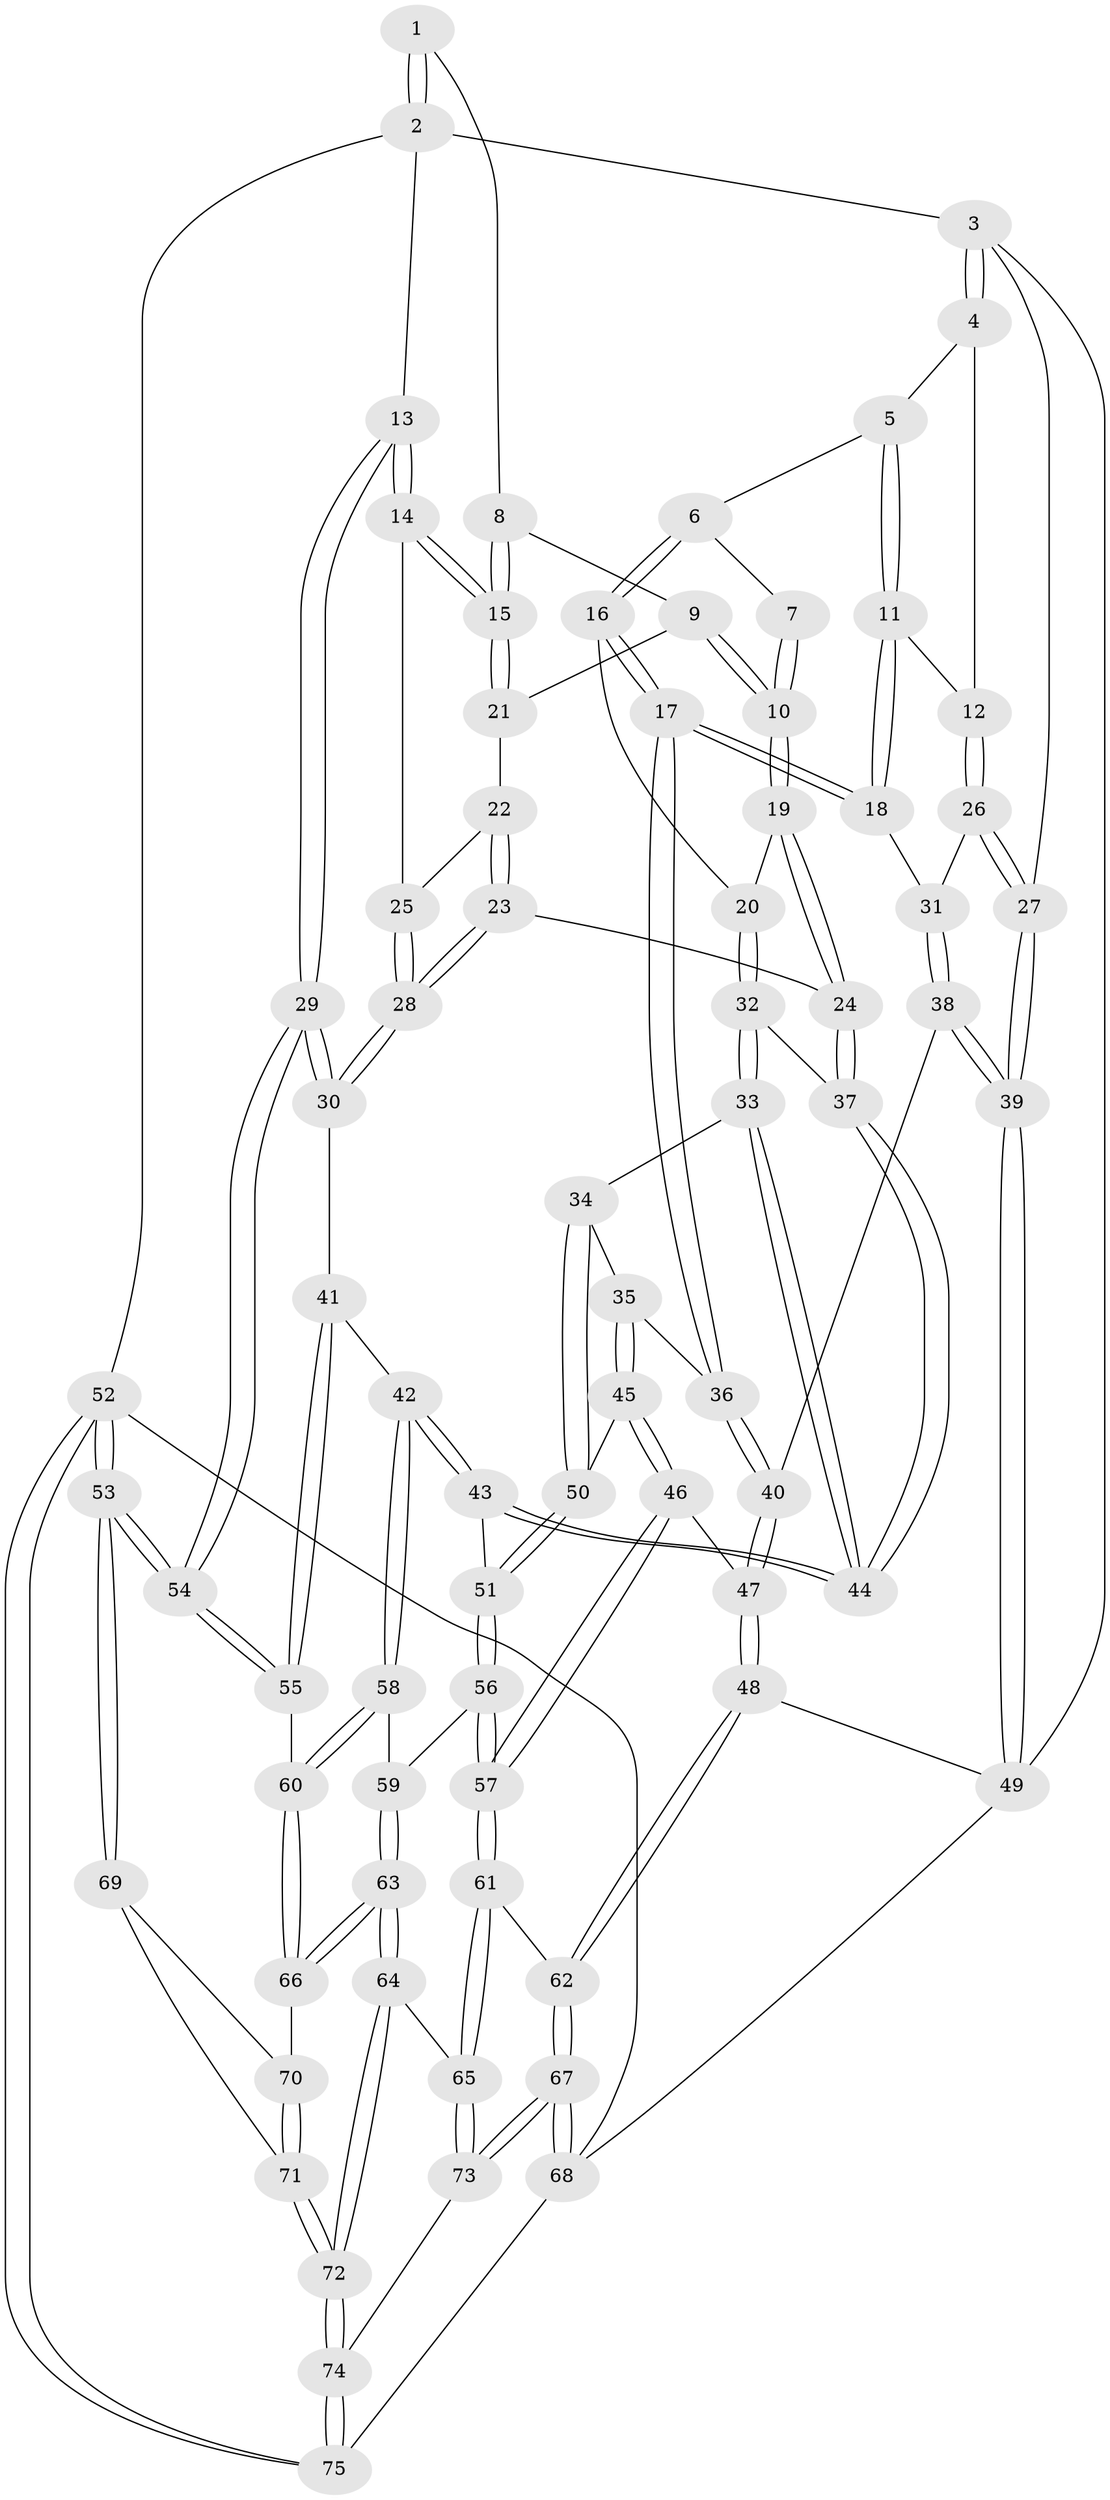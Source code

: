 // coarse degree distribution, {4: 0.4883720930232558, 7: 0.046511627906976744, 5: 0.3488372093023256, 3: 0.11627906976744186}
// Generated by graph-tools (version 1.1) at 2025/42/03/06/25 10:42:31]
// undirected, 75 vertices, 184 edges
graph export_dot {
graph [start="1"]
  node [color=gray90,style=filled];
  1 [pos="+0.8199171142040036+0"];
  2 [pos="+1+0"];
  3 [pos="+0+0"];
  4 [pos="+0.22832052326484517+0"];
  5 [pos="+0.32490706679243303+0"];
  6 [pos="+0.45600076182563076+0"];
  7 [pos="+0.6994900474924761+0"];
  8 [pos="+0.8117307114073035+0.020772935812012706"];
  9 [pos="+0.747370020506807+0.03853849302032951"];
  10 [pos="+0.7200436531478054+0.02991291078887209"];
  11 [pos="+0.2895504332880009+0.10998615893287372"];
  12 [pos="+0.24212843932647266+0.0648359677792846"];
  13 [pos="+1+0"];
  14 [pos="+0.8543140498941855+0.06543664794343855"];
  15 [pos="+0.8419695105490084+0.055991682344958736"];
  16 [pos="+0.4868377252155078+0.048115333550008695"];
  17 [pos="+0.38476419144102314+0.14393620578843264"];
  18 [pos="+0.3062621457056606+0.1435662934953503"];
  19 [pos="+0.6969117170620054+0.06564680211487789"];
  20 [pos="+0.4937139383988967+0.05415245356437729"];
  21 [pos="+0.7662036373855757+0.05509424571830222"];
  22 [pos="+0.7773858599402775+0.07422305171006661"];
  23 [pos="+0.7727610540594496+0.19246281835348136"];
  24 [pos="+0.7226068668688481+0.18384144061806196"];
  25 [pos="+0.8463854746263527+0.08171672894363885"];
  26 [pos="+0.11964469988679415+0.09427584901032408"];
  27 [pos="+0+0.023596995020308598"];
  28 [pos="+0.8148199361148318+0.20650950364911616"];
  29 [pos="+1+0.3404440982178925"];
  30 [pos="+0.9477903537069748+0.3301308255253539"];
  31 [pos="+0.26391664888459765+0.17124472594693638"];
  32 [pos="+0.54765470011408+0.14091122005749254"];
  33 [pos="+0.49521351186199036+0.30278456670308584"];
  34 [pos="+0.48355412872553666+0.30526410480845323"];
  35 [pos="+0.41160993141132735+0.2670078724475359"];
  36 [pos="+0.4008197439852046+0.2578940213115778"];
  37 [pos="+0.6583239672988408+0.2120332732778646"];
  38 [pos="+0.25827541678835003+0.18441851647832017"];
  39 [pos="+0+0.4269523608781647"];
  40 [pos="+0.31016452607400646+0.3084297640386363"];
  41 [pos="+0.9229862214272175+0.3437847801753159"];
  42 [pos="+0.7272843452149161+0.42653510298005815"];
  43 [pos="+0.643490143059294+0.39071226097228057"];
  44 [pos="+0.622016993280976+0.34505732122061206"];
  45 [pos="+0.35931883719595215+0.44760000015531604"];
  46 [pos="+0.34222768019972916+0.45769534800053163"];
  47 [pos="+0.23549648530119519+0.42568255150889145"];
  48 [pos="+0.026528160078955306+0.45712383989667754"];
  49 [pos="+0+0.44291155033143886"];
  50 [pos="+0.44186360426338717+0.41511078609651203"];
  51 [pos="+0.550111998814817+0.4719029006795693"];
  52 [pos="+1+1"];
  53 [pos="+1+0.7547794040443995"];
  54 [pos="+1+0.46963206714118"];
  55 [pos="+0.8170209626264926+0.5963434262922588"];
  56 [pos="+0.5264310458388509+0.5943317358442457"];
  57 [pos="+0.43125581904536875+0.6229794439443843"];
  58 [pos="+0.7247901511624726+0.5846606807775255"];
  59 [pos="+0.5439639725044917+0.6028449324438007"];
  60 [pos="+0.7652374298575354+0.6361803473392296"];
  61 [pos="+0.37976264109084273+0.7036848777772757"];
  62 [pos="+0.08795714632797295+0.549886520659444"];
  63 [pos="+0.610288083992809+0.7453645798978586"];
  64 [pos="+0.5974092810900816+0.8184640711060495"];
  65 [pos="+0.3774829285673032+0.8271872814005803"];
  66 [pos="+0.7668401175804929+0.6428403613508987"];
  67 [pos="+0.18934508522985283+1"];
  68 [pos="+0.09394369328977063+1"];
  69 [pos="+1+0.757939763595194"];
  70 [pos="+0.7747166270693034+0.6537881059053543"];
  71 [pos="+0.758168852293989+0.8752587513955178"];
  72 [pos="+0.7167561638566777+0.9248268773511295"];
  73 [pos="+0.3641323238349371+0.8469241658894539"];
  74 [pos="+0.720177020205577+1"];
  75 [pos="+0.7273193751971273+1"];
  1 -- 2;
  1 -- 2;
  1 -- 8;
  2 -- 3;
  2 -- 13;
  2 -- 52;
  3 -- 4;
  3 -- 4;
  3 -- 27;
  3 -- 49;
  4 -- 5;
  4 -- 12;
  5 -- 6;
  5 -- 11;
  5 -- 11;
  6 -- 7;
  6 -- 16;
  6 -- 16;
  7 -- 10;
  7 -- 10;
  8 -- 9;
  8 -- 15;
  8 -- 15;
  9 -- 10;
  9 -- 10;
  9 -- 21;
  10 -- 19;
  10 -- 19;
  11 -- 12;
  11 -- 18;
  11 -- 18;
  12 -- 26;
  12 -- 26;
  13 -- 14;
  13 -- 14;
  13 -- 29;
  13 -- 29;
  14 -- 15;
  14 -- 15;
  14 -- 25;
  15 -- 21;
  15 -- 21;
  16 -- 17;
  16 -- 17;
  16 -- 20;
  17 -- 18;
  17 -- 18;
  17 -- 36;
  17 -- 36;
  18 -- 31;
  19 -- 20;
  19 -- 24;
  19 -- 24;
  20 -- 32;
  20 -- 32;
  21 -- 22;
  22 -- 23;
  22 -- 23;
  22 -- 25;
  23 -- 24;
  23 -- 28;
  23 -- 28;
  24 -- 37;
  24 -- 37;
  25 -- 28;
  25 -- 28;
  26 -- 27;
  26 -- 27;
  26 -- 31;
  27 -- 39;
  27 -- 39;
  28 -- 30;
  28 -- 30;
  29 -- 30;
  29 -- 30;
  29 -- 54;
  29 -- 54;
  30 -- 41;
  31 -- 38;
  31 -- 38;
  32 -- 33;
  32 -- 33;
  32 -- 37;
  33 -- 34;
  33 -- 44;
  33 -- 44;
  34 -- 35;
  34 -- 50;
  34 -- 50;
  35 -- 36;
  35 -- 45;
  35 -- 45;
  36 -- 40;
  36 -- 40;
  37 -- 44;
  37 -- 44;
  38 -- 39;
  38 -- 39;
  38 -- 40;
  39 -- 49;
  39 -- 49;
  40 -- 47;
  40 -- 47;
  41 -- 42;
  41 -- 55;
  41 -- 55;
  42 -- 43;
  42 -- 43;
  42 -- 58;
  42 -- 58;
  43 -- 44;
  43 -- 44;
  43 -- 51;
  45 -- 46;
  45 -- 46;
  45 -- 50;
  46 -- 47;
  46 -- 57;
  46 -- 57;
  47 -- 48;
  47 -- 48;
  48 -- 49;
  48 -- 62;
  48 -- 62;
  49 -- 68;
  50 -- 51;
  50 -- 51;
  51 -- 56;
  51 -- 56;
  52 -- 53;
  52 -- 53;
  52 -- 75;
  52 -- 75;
  52 -- 68;
  53 -- 54;
  53 -- 54;
  53 -- 69;
  53 -- 69;
  54 -- 55;
  54 -- 55;
  55 -- 60;
  56 -- 57;
  56 -- 57;
  56 -- 59;
  57 -- 61;
  57 -- 61;
  58 -- 59;
  58 -- 60;
  58 -- 60;
  59 -- 63;
  59 -- 63;
  60 -- 66;
  60 -- 66;
  61 -- 62;
  61 -- 65;
  61 -- 65;
  62 -- 67;
  62 -- 67;
  63 -- 64;
  63 -- 64;
  63 -- 66;
  63 -- 66;
  64 -- 65;
  64 -- 72;
  64 -- 72;
  65 -- 73;
  65 -- 73;
  66 -- 70;
  67 -- 68;
  67 -- 68;
  67 -- 73;
  67 -- 73;
  68 -- 75;
  69 -- 70;
  69 -- 71;
  70 -- 71;
  70 -- 71;
  71 -- 72;
  71 -- 72;
  72 -- 74;
  72 -- 74;
  73 -- 74;
  74 -- 75;
  74 -- 75;
}
